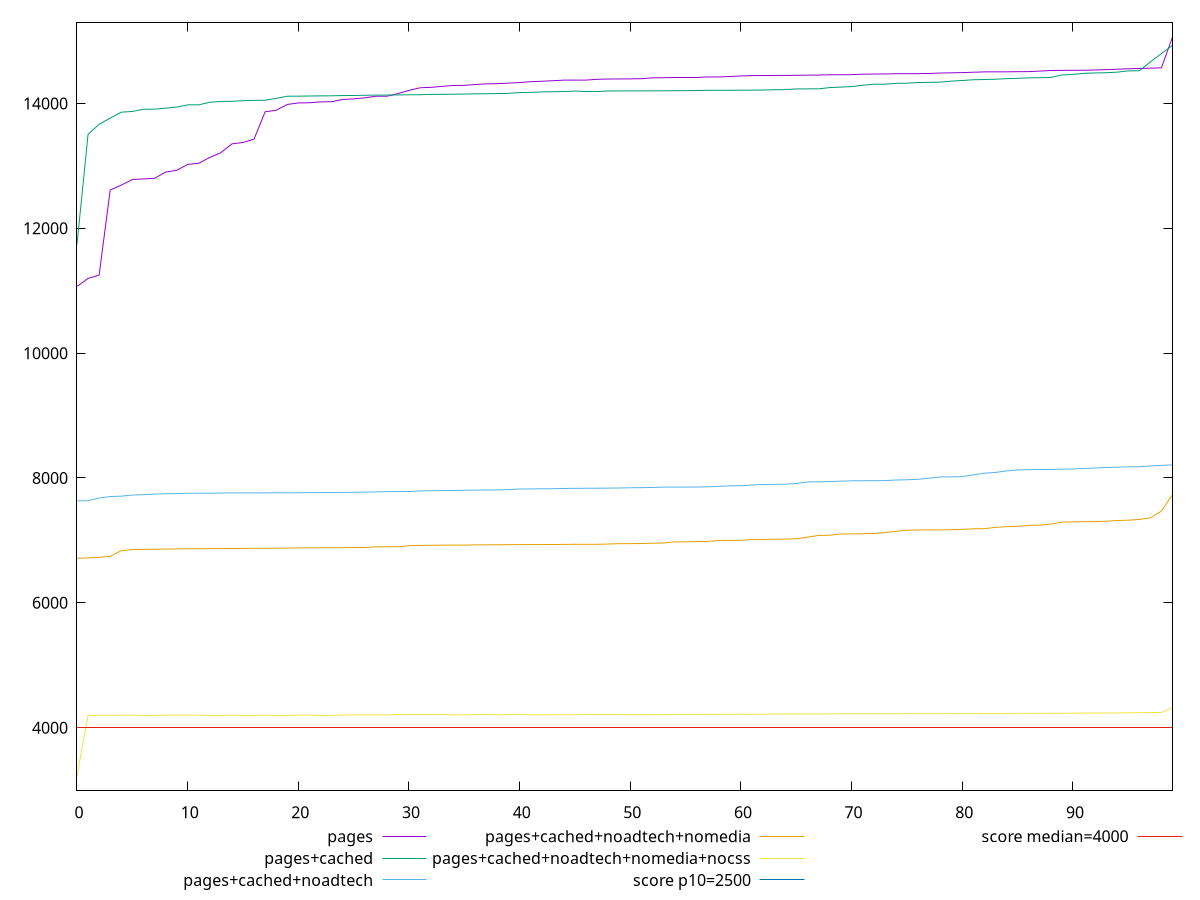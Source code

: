 reset

$pages <<EOF
0 11069.418999999998
1 11197.216
2 11251.670999999998
3 12613.119
4 12692.6895
5 12781.7355
6 12791.721000000003
7 12800.5785
8 12900.882999999996
9 12928.7165
10 13024.547000000002
11 13042.12255
12 13135.815000000002
13 13212.59
14 13353.317500000001
15 13375.37645
16 13429.039
17 13867.075499999999
18 13891.151999999998
19 13984.287500000002
20 14008.810249999999
21 14011.633049999999
22 14025.688250000003
23 14028.535500000002
24 14064.17155
25 14073.886999999999
26 14090.400499999996
27 14115.8305
28 14115.939999999999
29 14158.581500000004
30 14210.0515
31 14251.3325
32 14259.105500000003
33 14274.127699999997
34 14289.012800000004
35 14290.0785
36 14304.405000000004
37 14314.300500000001
38 14317.752800000002
39 14326.247500000001
40 14335.874500000002
41 14349.398000000003
42 14356.262749999998
43 14364.527999999998
44 14374.2975
45 14374.341499999995
46 14374.7649
47 14387.588500000002
48 14391.8695
49 14393.242000000002
50 14393.817000000003
51 14397.249499999998
52 14410.968499999999
53 14412.426450000003
54 14415.297999999997
55 14415.301000000003
56 14416.553
57 14425.04
58 14425.294
59 14432.4745
60 14441.290999999994
61 14446.98965
62 14447.7045
63 14448.932950000004
64 14449.15885
65 14451.302
66 14454.233999999999
67 14455.322000000002
68 14460.173
69 14460.456499999998
70 14462.353000000003
71 14469.1315
72 14471.733499999998
73 14473.031
74 14476.803499999998
75 14477.2405
76 14477.847399999997
77 14480.738000000005
78 14487.952999999998
79 14491.2648
80 14494.821600000003
81 14500.573049999999
82 14506.459000000006
83 14506.948
84 14507.420000000004
85 14509.254500000001
86 14510.403499999997
87 14518.798000000003
88 14528.593699999996
89 14530.688000000002
90 14531.493499999997
91 14533.1155
92 14536.6763
93 14542.174000000003
94 14548.964999999998
95 14556.094500000003
96 14560.625
97 14566.419500000004
98 14571.125499999995
99 15064.08195
EOF

$pagesCached <<EOF
0 11745.355999999998
1 13506.235999999997
2 13666.935000000001
3 13766.962999999998
4 13860.908999999996
5 13871.993000000002
6 13908.2765
7 13908.5245
8 13925.119050000001
9 13942.031000000004
10 13977.966099999998
11 13978.485149999997
12 14019.797999999999
13 14031.994450000002
14 14035.207499999997
15 14044.0965
16 14049.633000000002
17 14051.554800000002
18 14082.318500000003
19 14116.553
20 14117.383500000004
21 14119.625
22 14121.921849999999
23 14123.2161
24 14127.12255
25 14128.062599999996
26 14131.95
27 14134.800900000002
28 14134.874499999998
29 14136.771500000003
30 14139.265500000003
31 14140.4445
32 14145.909199999998
33 14146.2322
34 14148.7705
35 14151.04
36 14154.916000000001
37 14156.066000000003
38 14158.875000000004
39 14162.775999999998
40 14174.862000000001
41 14177.049500000005
42 14185.677
43 14188.469
44 14192.126
45 14198.931
46 14199.656650000004
47 14199.680499999997
48 14200.772
49 14201.270499999997
50 14201.651149999994
51 14201.934249999998
52 14202.78675
53 14202.8854
54 14204.235049999997
55 14205.680299999998
56 14208.173000000003
57 14210.830999999996
58 14211.076
59 14211.2195
60 14213.158999999998
61 14213.909499999998
62 14215.76945
63 14219.751
64 14222.374499999998
65 14233.046000000002
66 14234.277850000002
67 14234.7395
68 14254.312999999998
69 14262.893999999997
70 14270.435150000005
71 14292.0105
72 14308.142500000002
73 14308.766
74 14322.7235
75 14325.655999999999
76 14335.535
77 14338.79
78 14342.138499999997
79 14358.002
80 14368.447499999998
81 14380.391000000003
82 14384.077999999998
83 14388.6725
84 14397.709999999997
85 14403.442500000005
86 14410.77
87 14413.051
88 14417.548999999999
89 14456.436
90 14467.512999999999
91 14482.532000000001
92 14489.273999999996
93 14492.760999999999
94 14502.058999999997
95 14522.659000000003
96 14524.143
97 14665.2585
98 14800.072
99 14930.861999999997
EOF

$pagesCachedNoadtech <<EOF
0 7633.8285
1 7635.186100000001
2 7679.2840000000015
3 7702.533000000001
4 7708.808999999999
5 7727.052500000001
6 7732.922500000001
7 7742.281999999998
8 7748.021199999998
9 7749.312999999998
10 7756.27965
11 7756.3915
12 7757.179000000002
13 7759.471249999999
14 7760.434400000001
15 7761.057399999999
16 7761.171
17 7761.442850000002
18 7762.471000000001
19 7762.631000000001
20 7763.31285
21 7765.565
22 7766.159550000001
23 7766.776849999999
24 7766.970499999999
25 7771.276199999998
26 7773.7161
27 7777.5594
28 7781.299499999997
29 7782.834999999999
30 7783.630500000001
31 7792.478500000001
32 7796.6235
33 7798.264649999999
34 7800.059500000002
35 7802.948999999999
36 7805.9259999999995
37 7808.5405
38 7808.787000000002
39 7813.881449999999
40 7824.2836000000025
41 7825.354800000002
42 7826.356499999999
43 7828.659100000001
44 7832.6983
45 7834.481
46 7835.8421
47 7836.540500000001
48 7837.756500000001
49 7840.010599999998
50 7843.488149999999
51 7845.185950000001
52 7848.617900000003
53 7853.6155
54 7854.514500000001
55 7854.565500000001
56 7854.846950000001
57 7858.519750000001
58 7866.590949999998
59 7874.997299999999
60 7875.0549999999985
61 7888.091
62 7895.889950000001
63 7897.746000000001
64 7900.751999999999
65 7912.0409500000005
66 7935.880749999998
67 7939.067650000003
68 7942.303500000001
69 7949.3899999999985
70 7955.193099999999
71 7955.896150000001
72 7956.633000000001
73 7958.62
74 7967.3115499999985
75 7971.873349999997
76 7978.386999999999
77 7996.920499999998
78 8015.917199999999
79 8017.141499999999
80 8023.2256
81 8050.050999999998
82 8076.7735
83 8089.3049999999985
84 8113.479999999999
85 8128.638050000002
86 8132.844500000001
87 8134.6693
88 8135.520499999998
89 8141.586149999999
90 8144.357000000002
91 8152.462249999999
92 8160.1468
93 8167.327799999999
94 8174.0577
95 8179.929899999998
96 8180.54195
97 8194.030150000002
98 8202.203
99 8210.0304
EOF

$pagesCachedNoadtechNomedia <<EOF
0 6714.1804999999995
1 6719.581
2 6728.266999999999
3 6745.673499999999
4 6835.245999999998
5 6853.561999999999
6 6856.439208572401
7 6859.06135
8 6860.952600000001
9 6863.98735
10 6866.410549999999
11 6867.4517
12 6867.566399999999
13 6868.878699999999
14 6869.086000000001
15 6871.619850000001
16 6873.779249999998
17 6874.039200000001
18 6874.75555
19 6877.846449999999
20 6880.0577
21 6881.22535
22 6881.8755999999985
23 6882.360950000001
24 6882.483650000002
25 6885.950850000001
26 6887.3922999999995
27 6896.235499999999
28 6897.992500000001
29 6900.265499999998
30 6915.7744999999995
31 6919.332200000001
32 6921.996499999999
33 6924.343499999999
34 6924.8319999999985
35 6924.942099999998
36 6928.5554999999995
37 6929.648749999999
38 6929.8398
39 6932.114700000002
40 6932.903
41 6933.221299999998
42 6933.987349999999
43 6934.355199999999
44 6936.3624500000005
45 6937.710999999999
46 6937.995849999999
47 6938.0815
48 6941.987649999999
49 6947.512
50 6948.3963
51 6949.834649999999
52 6955.78795
53 6958.14775
54 6977.0250000000015
55 6977.6055
56 6981.846999999998
57 6982.220850000001
58 6999.383249999999
59 7000.3374
60 7001.6816
61 7012.783599999999
62 7014.10715
63 7020.139499999999
64 7021.01935
65 7026.991200000001
66 7051.695250000001
67 7079.782499999999
68 7082.719300000001
69 7103.491499999998
70 7103.586600000001
71 7107.7346499999985
72 7110.223850000002
73 7125.692500000001
74 7144.905349999999
75 7162.966050000001
76 7166.919
77 7168.5317
78 7168.625999999999
79 7171.566999999999
80 7176.843000000001
81 7185.994500000001
82 7188.145499999999
83 7209.253999999999
84 7220.1699
85 7226.5779999999995
86 7240.514100000001
87 7245.396450000002
88 7260.890800000001
89 7292.8258
90 7297.508500000001
91 7299.56545
92 7300.774600000002
93 7307.7414
94 7318.624900000001
95 7324.466150000002
96 7335.876
97 7360.971000000001
98 7470.109149999998
99 7732.106500000002
EOF

$pagesCachedNoadtechNomediaNocss <<EOF
0 3229.3085
1 4196.702
2 4199.659000000001
3 4199.715100000001
4 4199.754000000001
5 4200.609599999999
6 4200.7138
7 4200.77305
8 4200.958699999999
9 4201.185299999999
10 4201.3631
11 4201.4542
12 4201.758100000001
13 4201.8330000000005
14 4202.1498
15 4202.1908
16 4202.1939999999995
17 4202.280999999999
18 4202.3988
19 4202.449500000001
20 4202.52965
21 4202.588699999999
22 4202.8781
23 4202.9541
24 4202.9806499999995
25 4203.066999999999
26 4203.140500000001
27 4203.531000000001
28 4204.0013
29 4204.182499999999
30 4204.184150000001
31 4204.2037
32 4204.2548
33 4204.265000000001
34 4204.665599999999
35 4204.7954
36 4204.9005
37 4204.954250000001
38 4204.9823
39 4205.172
40 4205.194949999999
41 4205.358
42 4205.7558
43 4206.334500000001
44 4206.462
45 4206.504200000001
46 4207.173
47 4207.1871
48 4207.530999999999
49 4207.59425
50 4207.826499999999
51 4207.9175
52 4208.332399999999
53 4208.7775
54 4210.231699999998
55 4210.3065
56 4211.483499999999
57 4212.4056
58 4213.6145
59 4214.293
60 4215.042799999999
61 4215.5208
62 4216.097399999999
63 4218.0822499999995
64 4218.184
65 4218.593999999999
66 4218.787
67 4219.315999999999
68 4221.1011
69 4222.396199999999
70 4222.4555
71 4223.0506
72 4223.0885
73 4223.348
74 4224.087600000001
75 4224.380650000001
76 4224.5355
77 4224.6351
78 4224.9185
79 4225.3215
80 4225.579100000001
81 4226.677399999999
82 4226.740649999999
83 4226.8801
84 4226.9203
85 4228.254999999999
86 4229.285599999999
87 4229.593000000001
88 4229.7325
89 4229.9565
90 4232.107999999999
91 4234.194600000001
92 4234.55745
93 4235.4034
94 4235.6099
95 4238.496499999999
96 4240.595499999999
97 4242.9532500000005
98 4242.9735
99 4318.434
EOF

set key outside below
set xrange [0:99]
set yrange [2992.613031:15300.777419]
set trange [2992.613031:15300.777419]
set terminal svg size 640, 580 enhanced background rgb 'white'
set output "report_00018_2021-02-10T15-25-16.877Z/largest-contentful-paint/comparison/sorted/all_raw.svg"

plot $pages title "pages" with line, \
     $pagesCached title "pages+cached" with line, \
     $pagesCachedNoadtech title "pages+cached+noadtech" with line, \
     $pagesCachedNoadtechNomedia title "pages+cached+noadtech+nomedia" with line, \
     $pagesCachedNoadtechNomediaNocss title "pages+cached+noadtech+nomedia+nocss" with line, \
     2500 title "score p10=2500", \
     4000 title "score median=4000"

reset
